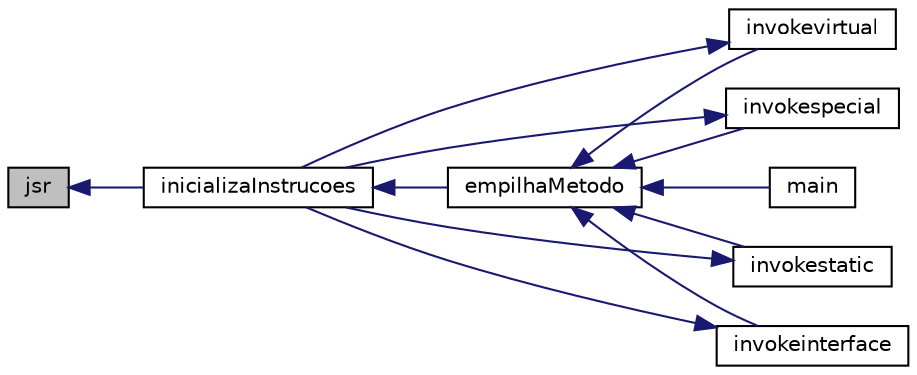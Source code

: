 digraph "jsr"
{
 // INTERACTIVE_SVG=YES
  edge [fontname="Helvetica",fontsize="10",labelfontname="Helvetica",labelfontsize="10"];
  node [fontname="Helvetica",fontsize="10",shape=record];
  rankdir="LR";
  Node3055 [label="jsr",height=0.2,width=0.4,color="black", fillcolor="grey75", style="filled", fontcolor="black"];
  Node3055 -> Node3056 [dir="back",color="midnightblue",fontsize="10",style="solid",fontname="Helvetica"];
  Node3056 [label="inicializaInstrucoes",height=0.2,width=0.4,color="black", fillcolor="white", style="filled",URL="$instrucao_8h.html#a308f4b87fb42ab5a62790c0127003ebe"];
  Node3056 -> Node3057 [dir="back",color="midnightblue",fontsize="10",style="solid",fontname="Helvetica"];
  Node3057 [label="empilhaMetodo",height=0.2,width=0.4,color="black", fillcolor="white", style="filled",URL="$metodo_8h.html#a68acc5b3f2238f62b7d0ee50964183c1"];
  Node3057 -> Node3058 [dir="back",color="midnightblue",fontsize="10",style="solid",fontname="Helvetica"];
  Node3058 [label="invokevirtual",height=0.2,width=0.4,color="black", fillcolor="white", style="filled",URL="$instrucao_8h.html#a78801a57dd7317b58754d741e22607a7"];
  Node3058 -> Node3056 [dir="back",color="midnightblue",fontsize="10",style="solid",fontname="Helvetica"];
  Node3057 -> Node3059 [dir="back",color="midnightblue",fontsize="10",style="solid",fontname="Helvetica"];
  Node3059 [label="invokespecial",height=0.2,width=0.4,color="black", fillcolor="white", style="filled",URL="$instrucao_8h.html#aea396d65920fd2046b81c2b5742f8fc2"];
  Node3059 -> Node3056 [dir="back",color="midnightblue",fontsize="10",style="solid",fontname="Helvetica"];
  Node3057 -> Node3060 [dir="back",color="midnightblue",fontsize="10",style="solid",fontname="Helvetica"];
  Node3060 [label="invokestatic",height=0.2,width=0.4,color="black", fillcolor="white", style="filled",URL="$instrucao_8h.html#a99b74fdcaa5d59615718fc49f4cb1bf2"];
  Node3060 -> Node3056 [dir="back",color="midnightblue",fontsize="10",style="solid",fontname="Helvetica"];
  Node3057 -> Node3061 [dir="back",color="midnightblue",fontsize="10",style="solid",fontname="Helvetica"];
  Node3061 [label="invokeinterface",height=0.2,width=0.4,color="black", fillcolor="white", style="filled",URL="$instrucao_8h.html#a04465c61aa4c123ce79dc562244e7af8"];
  Node3061 -> Node3056 [dir="back",color="midnightblue",fontsize="10",style="solid",fontname="Helvetica"];
  Node3057 -> Node3062 [dir="back",color="midnightblue",fontsize="10",style="solid",fontname="Helvetica"];
  Node3062 [label="main",height=0.2,width=0.4,color="black", fillcolor="white", style="filled",URL="$main_8c.html#a0ddf1224851353fc92bfbff6f499fa97"];
}

